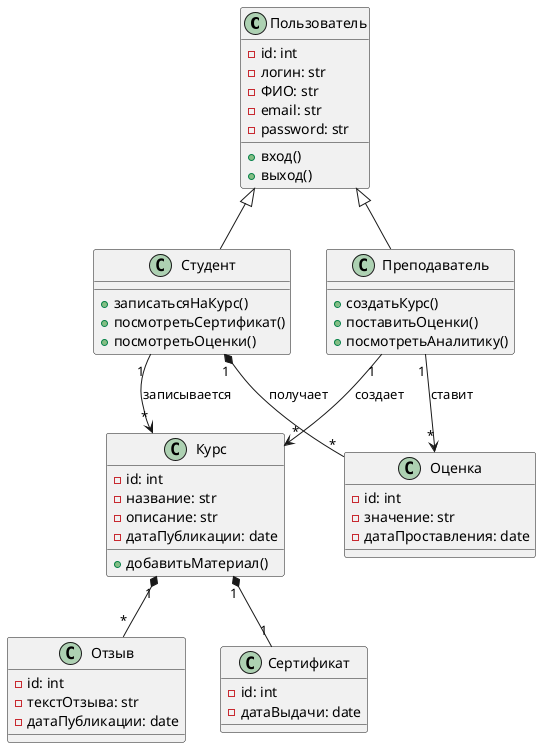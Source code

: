 @startuml

class Пользователь {
    - id: int
    - логин: str
    - ФИО: str
    - email: str
    - password: str
    + вход()
    + выход() 
     
}
class Студент {
    + записатьсяНаКурс()
    + посмотретьСертификат() 
    + посмотретьОценки()
     
}

class Преподаватель {
    + создатьКурс()
    + поставитьОценки() 
    + посмотретьАналитику()
}

class Курс {
    - id: int
    - название: str
    - описание: str
    - датаПубликации: date
    + добавитьМатериал()


}

class Оценка {
    - id: int
    - значение: str
    - датаПроставления: date
}

class Отзыв {
    - id: int
    - текстОтзыва: str
    - датаПубликации: date
}

class Сертификат {
  - id: int
  - датаВыдачи: date
}

Пользователь <|-- Студент
Пользователь <|-- Преподаватель


Студент "1" *-- "*" Оценка : получает
Курс "1" *-- "*" Отзыв
Студент "1" --> "*" Курс : записывается
Преподаватель "1" --> "*" Курс: создает
Курс "1" *-- "1" Сертификат
Преподаватель "1" --> "*" Оценка: ставит
@enduml